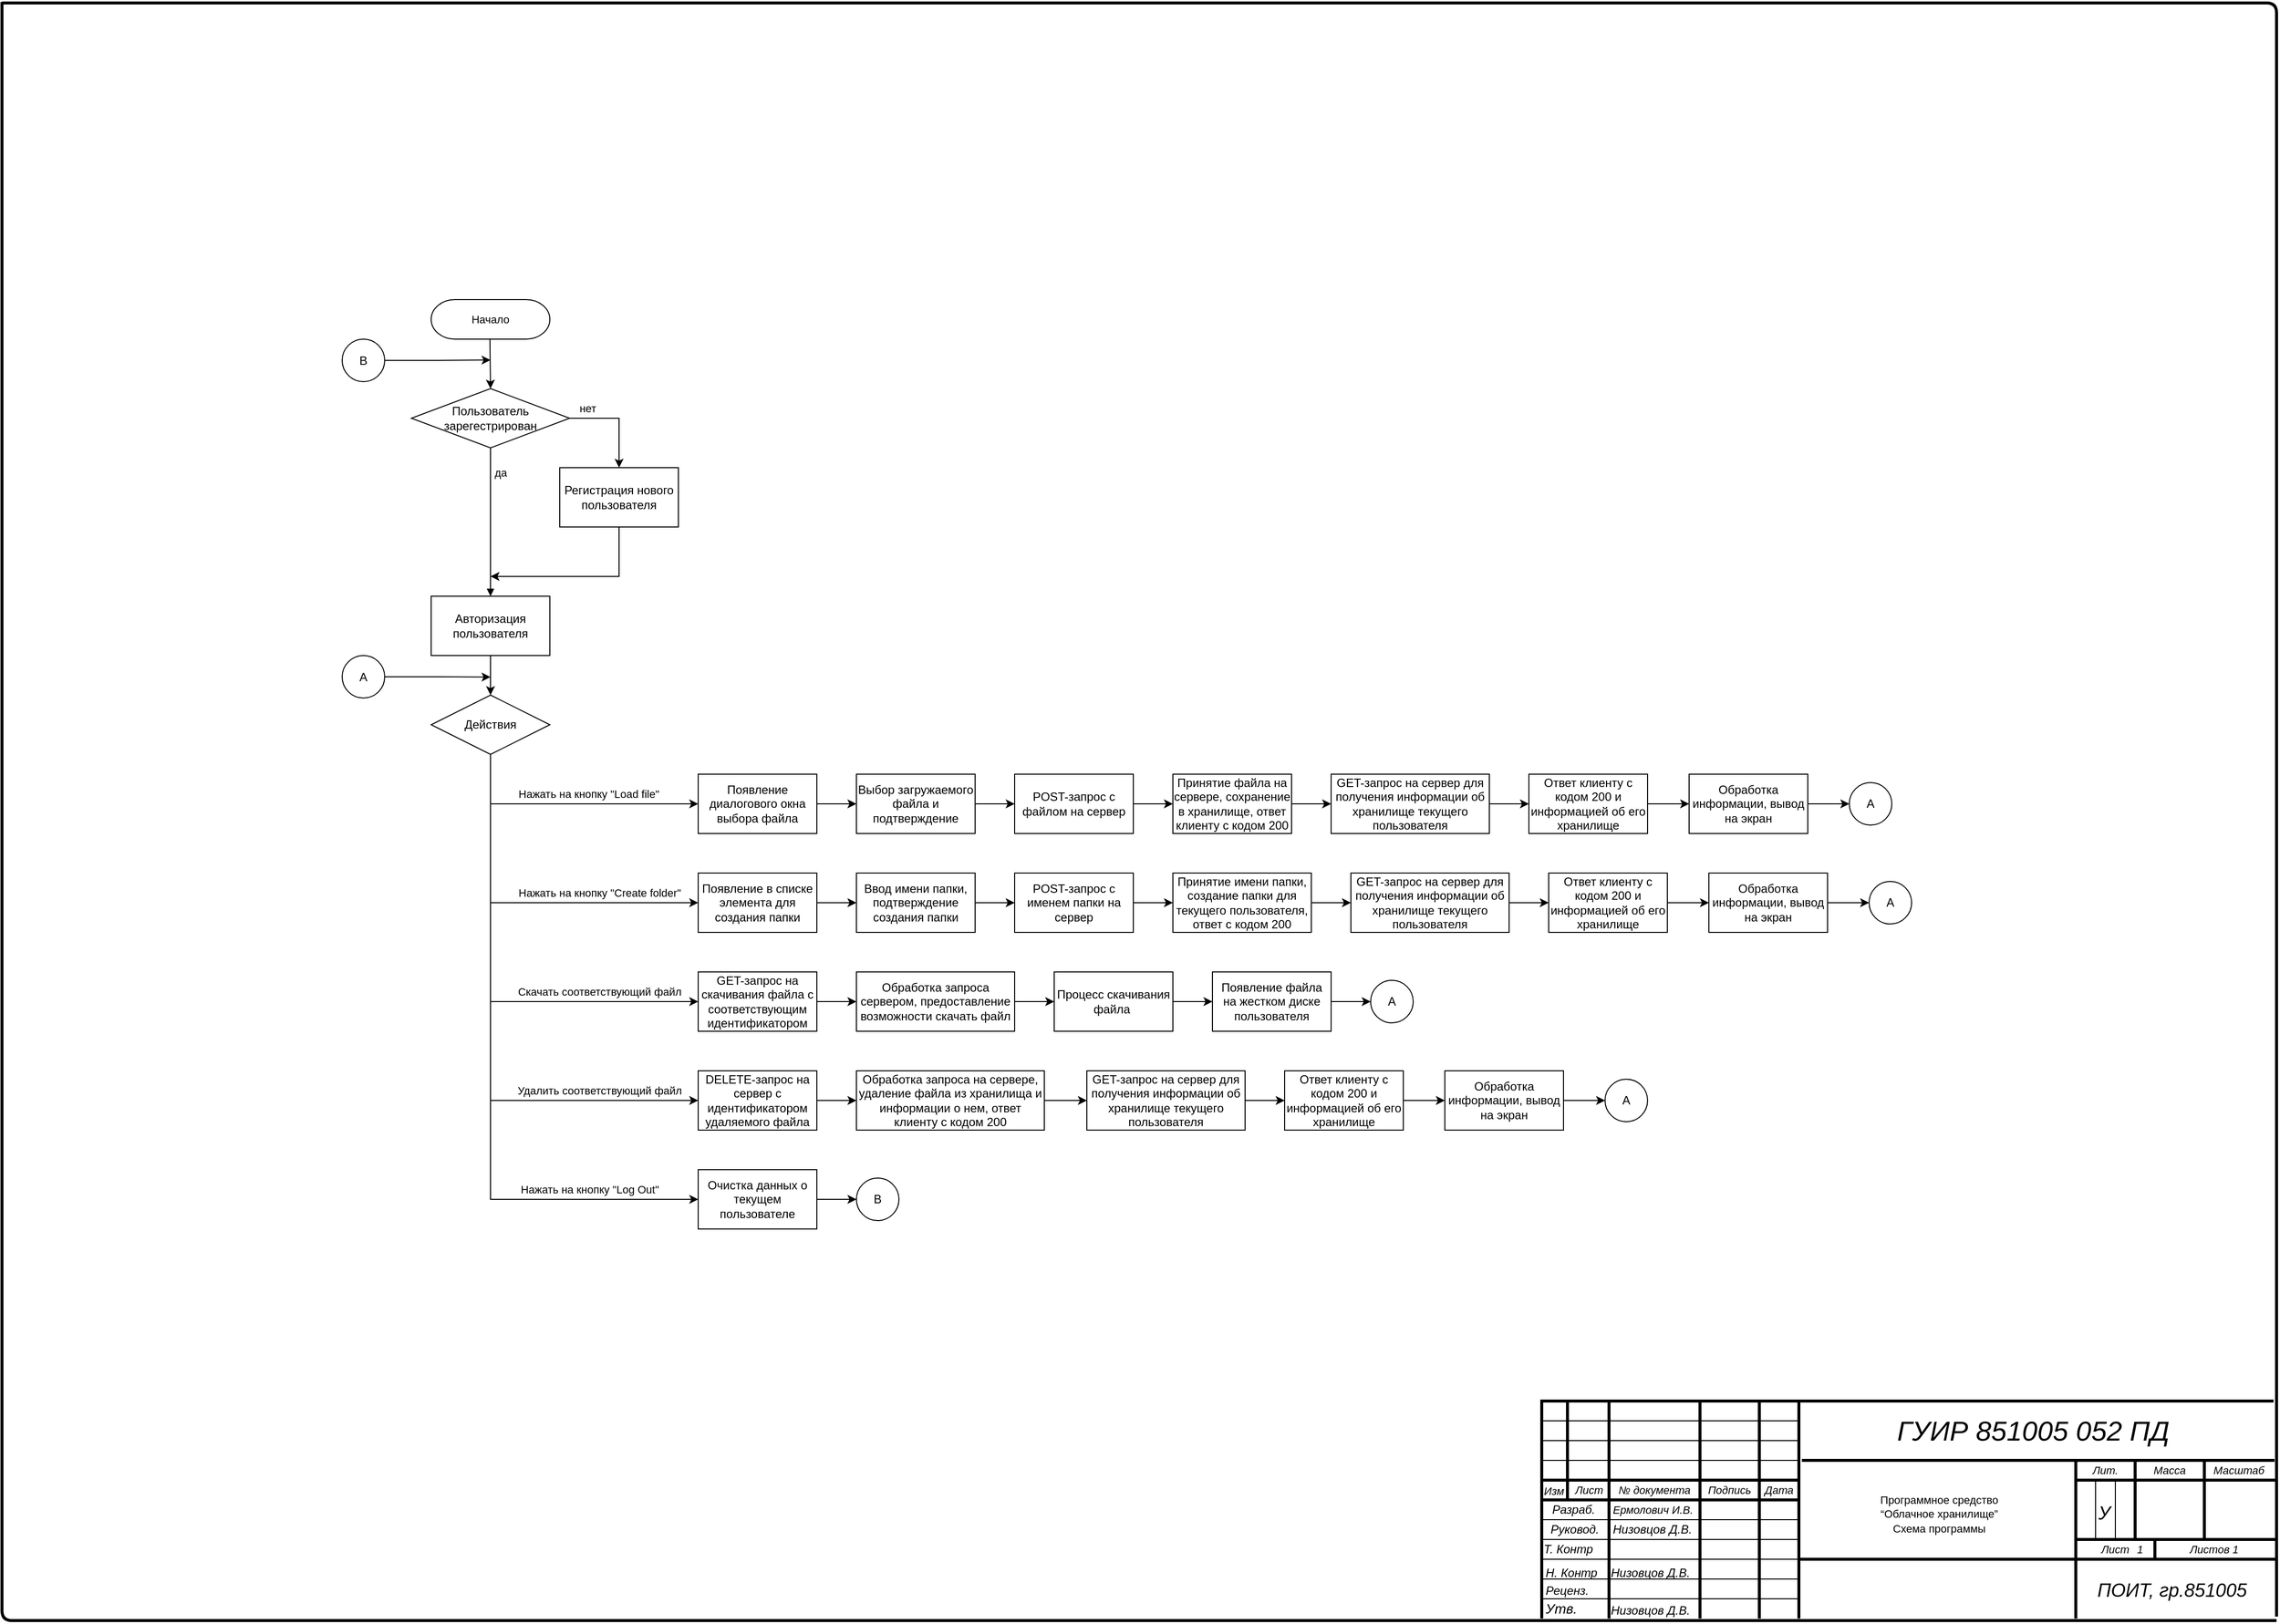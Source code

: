 <mxfile version="14.6.11" type="device"><diagram name="Page-1" id="Page-1"><mxGraphModel dx="3472" dy="1812" grid="1" gridSize="10" guides="1" tooltips="1" connect="1" arrows="1" fold="1" page="1" pageScale="1" pageWidth="2336" pageHeight="1654" math="0" shadow="0"><root><mxCell id="0"/><mxCell id="1" value="Соединительная линия" parent="0"/><mxCell id="5" style="vsdxID=255;shape=stencil(nY9LDoAgDERP0z3SI/i5BwkoRAUC+Lu9kGo0Lt3NtK/tFLCOWngFnMUU3Kg2I5MGbIBzY7UKJmUF2ALWvQtqCG6xkrwXhSxqdmvZsNNcxViZ4ewgT64jdDL2hf4E7wsXmsWThd549765c4l+xvYE);strokeWidth=3;spacingTop=-1;spacingBottom=-1;spacingLeft=-1;spacingRight=-1;html=1;whiteSpace=wrap;" parent="1" vertex="1"><mxGeometry x="1576" y="1425" width="740" height="220" as="geometry"/></mxCell><mxCell id="187" style="vsdxID=280;edgeStyle=none;startArrow=none;endArrow=none;startSize=5;endSize=5;strokeWidth=3;spacingTop=-1;spacingBottom=-1;spacingLeft=-1;spacingRight=-1;verticalAlign=middle;html=1;" parent="1" edge="1"><mxGeometry relative="1" as="geometry"><Array as="points"/><mxPoint x="1602" y="1425" as="sourcePoint"/><mxPoint x="1602" y="1524" as="targetPoint"/></mxGeometry></mxCell><mxCell id="186" style="vsdxID=279;edgeStyle=none;startArrow=none;endArrow=none;startSize=5;endSize=5;spacingTop=-1;spacingBottom=-1;spacingLeft=-1;spacingRight=-1;verticalAlign=middle;html=1;" parent="1" edge="1"><mxGeometry relative="1" as="geometry"><mxPoint as="offset"/><Array as="points"/><mxPoint x="1576" y="1625" as="sourcePoint"/><mxPoint x="1836" y="1625" as="targetPoint"/></mxGeometry></mxCell><mxCell id="185" style="vsdxID=278;edgeStyle=none;startArrow=none;endArrow=none;startSize=5;endSize=5;spacingTop=-1;spacingBottom=-1;spacingLeft=-1;spacingRight=-1;verticalAlign=middle;html=1;" parent="1" edge="1"><mxGeometry relative="1" as="geometry"><mxPoint as="offset"/><Array as="points"/><mxPoint x="1576" y="1605" as="sourcePoint"/><mxPoint x="1836" y="1605" as="targetPoint"/></mxGeometry></mxCell><mxCell id="184" style="vsdxID=277;edgeStyle=none;startArrow=none;endArrow=none;startSize=5;endSize=5;spacingTop=-1;spacingBottom=-1;spacingLeft=-1;spacingRight=-1;verticalAlign=middle;html=1;" parent="1" edge="1"><mxGeometry relative="1" as="geometry"><mxPoint as="offset"/><Array as="points"/><mxPoint x="1576" y="1585" as="sourcePoint"/><mxPoint x="1836" y="1585" as="targetPoint"/></mxGeometry></mxCell><mxCell id="183" style="vsdxID=276;edgeStyle=none;startArrow=none;endArrow=none;startSize=5;endSize=5;spacingTop=-1;spacingBottom=-1;spacingLeft=-1;spacingRight=-1;verticalAlign=middle;html=1;" parent="1" edge="1"><mxGeometry relative="1" as="geometry"><mxPoint as="offset"/><Array as="points"/><mxPoint x="1576" y="1565" as="sourcePoint"/><mxPoint x="1836" y="1565" as="targetPoint"/></mxGeometry></mxCell><mxCell id="182" style="vsdxID=275;edgeStyle=none;startArrow=none;endArrow=none;startSize=5;endSize=5;spacingTop=-1;spacingBottom=-1;spacingLeft=-1;spacingRight=-1;verticalAlign=middle;html=1;" parent="1" edge="1"><mxGeometry relative="1" as="geometry"><mxPoint as="offset"/><Array as="points"/><mxPoint x="1576" y="1545" as="sourcePoint"/><mxPoint x="1836" y="1545" as="targetPoint"/></mxGeometry></mxCell><mxCell id="181" style="vsdxID=274;edgeStyle=none;startArrow=none;endArrow=none;startSize=5;endSize=5;strokeWidth=3;spacingTop=-1;spacingBottom=-1;spacingLeft=-1;spacingRight=-1;verticalAlign=middle;html=1;" parent="1" edge="1"><mxGeometry relative="1" as="geometry"><mxPoint as="offset"/><Array as="points"/><mxPoint x="1576" y="1525" as="sourcePoint"/><mxPoint x="1836" y="1525" as="targetPoint"/></mxGeometry></mxCell><mxCell id="180" style="vsdxID=273;edgeStyle=none;startArrow=none;endArrow=none;startSize=5;endSize=5;strokeWidth=3;spacingTop=-1;spacingBottom=-1;spacingLeft=-1;spacingRight=-1;verticalAlign=middle;html=1;" parent="1" edge="1"><mxGeometry relative="1" as="geometry"><mxPoint as="offset"/><Array as="points"/><mxPoint x="1576" y="1505" as="sourcePoint"/><mxPoint x="1836" y="1505" as="targetPoint"/></mxGeometry></mxCell><mxCell id="179" style="vsdxID=272;edgeStyle=none;startArrow=none;endArrow=none;startSize=5;endSize=5;spacingTop=-1;spacingBottom=-1;spacingLeft=-1;spacingRight=-1;verticalAlign=middle;html=1;" parent="1" edge="1"><mxGeometry relative="1" as="geometry"><mxPoint as="offset"/><Array as="points"/><mxPoint x="1576" y="1485" as="sourcePoint"/><mxPoint x="1836" y="1485" as="targetPoint"/></mxGeometry></mxCell><mxCell id="178" style="vsdxID=271;edgeStyle=none;startArrow=none;endArrow=none;startSize=5;endSize=5;spacingTop=-1;spacingBottom=-1;spacingLeft=-1;spacingRight=-1;verticalAlign=middle;html=1;" parent="1" edge="1"><mxGeometry relative="1" as="geometry"><mxPoint as="offset"/><Array as="points"/><mxPoint x="1576" y="1465" as="sourcePoint"/><mxPoint x="1836" y="1465" as="targetPoint"/></mxGeometry></mxCell><mxCell id="177" style="vsdxID=270;edgeStyle=none;startArrow=none;endArrow=none;startSize=5;endSize=5;spacingTop=-1;spacingBottom=-1;spacingLeft=-1;spacingRight=-1;verticalAlign=middle;html=1;" parent="1" edge="1"><mxGeometry relative="1" as="geometry"><mxPoint as="offset"/><Array as="points"/><mxPoint x="1576" y="1445" as="sourcePoint"/><mxPoint x="1836" y="1445" as="targetPoint"/></mxGeometry></mxCell><mxCell id="176" style="vsdxID=269;edgeStyle=none;startArrow=none;endArrow=none;startSize=5;endSize=5;strokeWidth=3;spacingTop=-1;spacingBottom=-1;spacingLeft=-1;spacingRight=-1;verticalAlign=middle;html=1;" parent="1" edge="1"><mxGeometry relative="1" as="geometry"><Array as="points"/><mxPoint x="1644" y="1425" as="sourcePoint"/><mxPoint x="1644" y="1645" as="targetPoint"/></mxGeometry></mxCell><mxCell id="175" style="vsdxID=268;edgeStyle=none;startArrow=none;endArrow=none;startSize=5;endSize=5;strokeWidth=3;spacingTop=-1;spacingBottom=-1;spacingLeft=-1;spacingRight=-1;verticalAlign=middle;html=1;" parent="1" edge="1"><mxGeometry relative="1" as="geometry"><Array as="points"/><mxPoint x="1736" y="1425" as="sourcePoint"/><mxPoint x="1736" y="1645" as="targetPoint"/></mxGeometry></mxCell><mxCell id="174" style="vsdxID=267;edgeStyle=none;startArrow=none;endArrow=none;startSize=5;endSize=5;strokeWidth=3;spacingTop=-1;spacingBottom=-1;spacingLeft=-1;spacingRight=-1;verticalAlign=middle;html=1;" parent="1" edge="1"><mxGeometry relative="1" as="geometry"><Array as="points"/><mxPoint x="1796" y="1425" as="sourcePoint"/><mxPoint x="1796" y="1645" as="targetPoint"/></mxGeometry></mxCell><mxCell id="173" style="vsdxID=266;edgeStyle=none;startArrow=none;endArrow=none;startSize=5;endSize=5;strokeWidth=3;spacingTop=-1;spacingBottom=-1;spacingLeft=-1;spacingRight=-1;verticalAlign=middle;html=1;" parent="1" edge="1"><mxGeometry relative="1" as="geometry"><Array as="points"/><mxPoint x="2246" y="1485" as="sourcePoint"/><mxPoint x="2246" y="1565" as="targetPoint"/></mxGeometry></mxCell><mxCell id="172" style="vsdxID=265;edgeStyle=none;startArrow=none;endArrow=none;startSize=5;endSize=5;strokeWidth=3;spacingTop=-1;spacingBottom=-1;spacingLeft=-1;spacingRight=-1;verticalAlign=middle;html=1;" parent="1" edge="1"><mxGeometry relative="1" as="geometry"><Array as="points"/><mxPoint x="2196" y="1565" as="sourcePoint"/><mxPoint x="2196" y="1585" as="targetPoint"/></mxGeometry></mxCell><mxCell id="171" style="vsdxID=264;edgeStyle=none;startArrow=none;endArrow=none;startSize=5;endSize=5;spacingTop=-1;spacingBottom=-1;spacingLeft=-1;spacingRight=-1;verticalAlign=middle;html=1;" parent="1" edge="1"><mxGeometry relative="1" as="geometry"><Array as="points"/><mxPoint x="2156" y="1505" as="sourcePoint"/><mxPoint x="2156" y="1565" as="targetPoint"/></mxGeometry></mxCell><mxCell id="170" style="vsdxID=263;edgeStyle=none;startArrow=none;endArrow=none;startSize=5;endSize=5;spacingTop=-1;spacingBottom=-1;spacingLeft=-1;spacingRight=-1;verticalAlign=middle;html=1;" parent="1" edge="1"><mxGeometry relative="1" as="geometry"><Array as="points"/><mxPoint x="2136" y="1505" as="sourcePoint"/><mxPoint x="2136" y="1565" as="targetPoint"/></mxGeometry></mxCell><mxCell id="169" style="vsdxID=262;edgeStyle=none;startArrow=none;endArrow=none;startSize=5;endSize=5;strokeWidth=3;spacingTop=-1;spacingBottom=-1;spacingLeft=-1;spacingRight=-1;verticalAlign=middle;html=1;" parent="1" edge="1"><mxGeometry relative="1" as="geometry"><Array as="points"/><mxPoint x="2176" y="1485" as="sourcePoint"/><mxPoint x="2176" y="1565" as="targetPoint"/></mxGeometry></mxCell><mxCell id="168" style="vsdxID=261;edgeStyle=none;startArrow=none;endArrow=none;startSize=5;endSize=5;strokeWidth=3;spacingTop=-1;spacingBottom=-1;spacingLeft=-1;spacingRight=-1;verticalAlign=middle;html=1;" parent="1" edge="1"><mxGeometry relative="1" as="geometry"><mxPoint as="offset"/><Array as="points"/><mxPoint x="2116" y="1565" as="sourcePoint"/><mxPoint x="2319" y="1565" as="targetPoint"/></mxGeometry></mxCell><mxCell id="167" style="vsdxID=260;edgeStyle=none;startArrow=none;endArrow=none;startSize=5;endSize=5;strokeWidth=3;spacingTop=-1;spacingBottom=-1;spacingLeft=-1;spacingRight=-1;verticalAlign=middle;html=1;" parent="1" edge="1"><mxGeometry relative="1" as="geometry"><mxPoint as="offset"/><Array as="points"/><mxPoint x="2116" y="1505" as="sourcePoint"/><mxPoint x="2319" y="1505" as="targetPoint"/></mxGeometry></mxCell><mxCell id="166" style="vsdxID=259;edgeStyle=none;startArrow=none;endArrow=none;startSize=5;endSize=5;strokeWidth=3;spacingTop=-1;spacingBottom=-1;spacingLeft=-1;spacingRight=-1;verticalAlign=middle;html=1;" parent="1" edge="1"><mxGeometry relative="1" as="geometry"><Array as="points"/><mxPoint x="2116" y="1485" as="sourcePoint"/><mxPoint x="2116" y="1645" as="targetPoint"/></mxGeometry></mxCell><mxCell id="165" style="vsdxID=258;edgeStyle=none;startArrow=none;endArrow=none;startSize=5;endSize=5;strokeWidth=3;spacingTop=-1;spacingBottom=-1;spacingLeft=-1;spacingRight=-1;verticalAlign=middle;html=1;" parent="1" edge="1"><mxGeometry relative="1" as="geometry"><Array as="points"/><mxPoint x="2319" y="1585" as="sourcePoint"/><mxPoint x="1836" y="1585" as="targetPoint"/></mxGeometry></mxCell><mxCell id="164" style="vsdxID=257;edgeStyle=none;startArrow=none;endArrow=none;startSize=5;endSize=5;strokeWidth=3;spacingTop=-1;spacingBottom=-1;spacingLeft=-1;spacingRight=-1;verticalAlign=middle;html=1;" parent="1" edge="1"><mxGeometry relative="1" as="geometry"><Array as="points"/><mxPoint x="1836" y="1425" as="sourcePoint"/><mxPoint x="1836" y="1645" as="targetPoint"/></mxGeometry></mxCell><mxCell id="163" style="vsdxID=256;edgeStyle=none;startArrow=none;endArrow=none;startSize=5;endSize=5;strokeWidth=3;spacingTop=-1;spacingBottom=-1;spacingLeft=-1;spacingRight=-1;verticalAlign=middle;html=1;" parent="1" edge="1"><mxGeometry relative="1" as="geometry"><Array as="points"/><mxPoint x="2317" y="1485" as="sourcePoint"/><mxPoint x="1839" y="1485" as="targetPoint"/></mxGeometry></mxCell><mxCell id="6" value="&lt;font style=&quot;font-size:11px;font-family:Arial;color:#000000;direction:ltr;letter-spacing:0px;line-height:120%;opacity:1&quot;&gt;&lt;i&gt;Изм&lt;br/&gt;&lt;/i&gt;&lt;/font&gt;" style="verticalAlign=middle;align=center;vsdxID=281;fillColor=none;shape=stencil(nZBLDoAgDERP0z3SIyjew0SURgSD+Lu9kMZoXLhwN9O+tukAlrNpJg1SzDH4QW/URgNYgZTkjA4UkwJUgGXng+6DX1zLfmoymdXo17xh5zmRJ6Q42BWCfc2oJfdAr+Yv+AP9Cb7OJ3H/2JG1HNGz/84klThPVCc=);strokeColor=none;strokeWidth=4;spacingTop=-1;spacingBottom=-1;spacingLeft=-1;spacingRight=-1;labelBackgroundColor=none;html=1;whiteSpace=wrap;" parent="1" vertex="1"><mxGeometry x="1575" y="1507" width="27" height="17" as="geometry"/></mxCell><mxCell id="7" value="&lt;font style=&quot;font-size:11px;font-family:Arial;color:#000000;direction:ltr;letter-spacing:0px;line-height:120%;opacity:1&quot;&gt;&lt;i&gt;Лист&lt;br/&gt;&lt;/i&gt;&lt;/font&gt;" style="verticalAlign=middle;align=center;vsdxID=282;fillColor=none;shape=stencil(nZBLDoAgDERP0z3SIyjew0SURgSD+Lu9kMZoXLhwN9O+tukAlrNpJg1SzDH4QW/URgNYgZTkjA4UkwJUgGXng+6DX1zLfmoymdXo17xh5zmRJ6Q42BWCfc2oJfdAr+Yv+AP9Cb7OJ3H/2JG1HNGz/84klThPVCc=);strokeColor=none;strokeWidth=4;spacingTop=-1;spacingBottom=-1;spacingLeft=-1;spacingRight=-1;labelBackgroundColor=none;html=1;whiteSpace=wrap;" parent="1" vertex="1"><mxGeometry x="1606" y="1507" width="36" height="16" as="geometry"/></mxCell><mxCell id="8" value="&lt;font style=&quot;font-size:11px;font-family:Arial;color:#000000;direction:ltr;letter-spacing:0px;line-height:120%;opacity:1&quot;&gt;&lt;i&gt;№ документа&lt;br/&gt;&lt;/i&gt;&lt;/font&gt;" style="verticalAlign=middle;align=center;vsdxID=283;fillColor=none;shape=stencil(nZBLDoAgDERP0z3SIyjew0SURgSD+Lu9kMZoXLhwN9O+tukAlrNpJg1SzDH4QW/URgNYgZTkjA4UkwJUgGXng+6DX1zLfmoymdXo17xh5zmRJ6Q42BWCfc2oJfdAr+Yv+AP9Cb7OJ3H/2JG1HNGz/84klThPVCc=);strokeColor=none;strokeWidth=4;spacingTop=-1;spacingBottom=-1;spacingLeft=-1;spacingRight=-1;labelBackgroundColor=none;html=1;whiteSpace=wrap;" parent="1" vertex="1"><mxGeometry x="1646" y="1507" width="88" height="16" as="geometry"/></mxCell><mxCell id="9" value="&lt;font style=&quot;font-size:11px;font-family:Arial;color:#000000;direction:ltr;letter-spacing:0px;line-height:120%;opacity:1&quot;&gt;&lt;i&gt;Подпись&lt;br/&gt;&lt;/i&gt;&lt;/font&gt;" style="verticalAlign=middle;align=center;vsdxID=284;fillColor=none;shape=stencil(nZBLDoAgDERP0z3SIyjew0SURgSD+Lu9kMZoXLhwN9O+tukAlrNpJg1SzDH4QW/URgNYgZTkjA4UkwJUgGXng+6DX1zLfmoymdXo17xh5zmRJ6Q42BWCfc2oJfdAr+Yv+AP9Cb7OJ3H/2JG1HNGz/84klThPVCc=);strokeColor=none;strokeWidth=3;spacingTop=-1;spacingBottom=-1;spacingLeft=-1;spacingRight=-1;labelBackgroundColor=none;html=1;whiteSpace=wrap;" parent="1" vertex="1"><mxGeometry x="1738" y="1507" width="56" height="16" as="geometry"/></mxCell><mxCell id="10" value="&lt;font style=&quot;font-size:11px;font-family:Arial;color:#000000;direction:ltr;letter-spacing:0px;line-height:120%;opacity:1&quot;&gt;&lt;i&gt;Дата&lt;br/&gt;&lt;/i&gt;&lt;/font&gt;" style="verticalAlign=middle;align=center;vsdxID=285;fillColor=none;shape=stencil(nZBLDoAgDERP0z3SIyjew0SURgSD+Lu9kMZoXLhwN9O+tukAlrNpJg1SzDH4QW/URgNYgZTkjA4UkwJUgGXng+6DX1zLfmoymdXo17xh5zmRJ6Q42BWCfc2oJfdAr+Yv+AP9Cb7OJ3H/2JG1HNGz/84klThPVCc=);strokeColor=none;strokeWidth=4;spacingTop=-1;spacingBottom=-1;spacingLeft=-1;spacingRight=-1;labelBackgroundColor=none;html=1;whiteSpace=wrap;" parent="1" vertex="1"><mxGeometry x="1798" y="1507" width="36" height="16" as="geometry"/></mxCell><mxCell id="11" value="&lt;font style=&quot;font-size:11px;font-family:Arial;color:#000000;direction:ltr;letter-spacing:0px;line-height:120%;opacity:1&quot;&gt;&lt;i&gt;Лит.&lt;br/&gt;&lt;/i&gt;&lt;/font&gt;" style="verticalAlign=middle;align=center;vsdxID=286;fillColor=none;shape=stencil(nZBLDoAgDERP0z3SIyjew0SURgSD+Lu9kMZoXLhwN9O+tukAlrNpJg1SzDH4QW/URgNYgZTkjA4UkwJUgGXng+6DX1zLfmoymdXo17xh5zmRJ6Q42BWCfc2oJfdAr+Yv+AP9Cb7OJ3H/2JG1HNGz/84klThPVCc=);strokeColor=none;strokeWidth=4;spacingTop=-1;spacingBottom=-1;spacingLeft=-1;spacingRight=-1;labelBackgroundColor=none;html=1;whiteSpace=wrap;" parent="1" vertex="1"><mxGeometry x="2118" y="1487" width="56" height="16" as="geometry"/></mxCell><mxCell id="12" value="&lt;font style=&quot;font-size:11px;font-family:Arial;color:#000000;direction:ltr;letter-spacing:0px;line-height:120%;opacity:1&quot;&gt;&lt;i&gt;Масса&lt;br/&gt;&lt;/i&gt;&lt;/font&gt;" style="verticalAlign=middle;align=center;vsdxID=287;fillColor=none;shape=stencil(nZBLDoAgDERP0z3SIyjew0SURgSD+Lu9kMZoXLhwN9O+tukAlrNpJg1SzDH4QW/URgNYgZTkjA4UkwJUgGXng+6DX1zLfmoymdXo17xh5zmRJ6Q42BWCfc2oJfdAr+Yv+AP9Cb7OJ3H/2JG1HNGz/84klThPVCc=);strokeColor=none;strokeWidth=4;spacingTop=-1;spacingBottom=-1;spacingLeft=-1;spacingRight=-1;labelBackgroundColor=none;html=1;whiteSpace=wrap;" parent="1" vertex="1"><mxGeometry x="2178" y="1487" width="66" height="16" as="geometry"/></mxCell><mxCell id="13" value="&lt;font style=&quot;font-size:11px;font-family:Arial;color:#000000;direction:ltr;letter-spacing:0px;line-height:120%;opacity:1&quot;&gt;&lt;i&gt;Масштаб&lt;br/&gt;&lt;/i&gt;&lt;/font&gt;" style="verticalAlign=middle;align=center;vsdxID=288;fillColor=none;shape=stencil(nZBLDoAgDERP0z3SIyjew0SURgSD+Lu9kMZoXLhwN9O+tukAlrNpJg1SzDH4QW/URgNYgZTkjA4UkwJUgGXng+6DX1zLfmoymdXo17xh5zmRJ6Q42BWCfc2oJfdAr+Yv+AP9Cb7OJ3H/2JG1HNGz/84klThPVCc=);strokeColor=none;strokeWidth=4;spacingTop=-1;spacingBottom=-1;spacingLeft=-1;spacingRight=-1;labelBackgroundColor=none;html=1;whiteSpace=wrap;" parent="1" vertex="1"><mxGeometry x="2248" y="1487" width="66" height="16" as="geometry"/></mxCell><mxCell id="14" value="&lt;font style=&quot;font-size:11px;font-family:Arial;color:#000000;direction:ltr;letter-spacing:0px;line-height:120%;opacity:1&quot;&gt;&lt;i&gt;Лист&lt;br/&gt;&lt;/i&gt;&lt;/font&gt;" style="verticalAlign=middle;align=center;vsdxID=289;fillColor=none;shape=stencil(nZBLDoAgDERP0z3SIyjew0SURgSD+Lu9kMZoXLhwN9O+tukAlrNpJg1SzDH4QW/URgNYgZTkjA4UkwJUgGXng+6DX1zLfmoymdXo17xh5zmRJ6Q42BWCfc2oJfdAr+Yv+AP9Cb7OJ3H/2JG1HNGz/84klThPVCc=);strokeColor=none;strokeWidth=4;spacingTop=-1;spacingBottom=-1;spacingLeft=-1;spacingRight=-1;labelBackgroundColor=none;html=1;whiteSpace=wrap;" parent="1" vertex="1"><mxGeometry x="2118" y="1567" width="76" height="16" as="geometry"/></mxCell><mxCell id="15" value="&lt;font style=&quot;font-size:11px;font-family:Arial;color:#000000;direction:ltr;letter-spacing:0px;line-height:120%;opacity:1&quot;&gt;&lt;i&gt;Листов  1&lt;br/&gt;&lt;/i&gt;&lt;/font&gt;" style="verticalAlign=middle;align=center;vsdxID=290;fillColor=none;shape=stencil(nZBLDoAgDERP0z3SIyjew0SURgSD+Lu9kMZoXLhwN9O+tukAlrNpJg1SzDH4QW/URgNYgZTkjA4UkwJUgGXng+6DX1zLfmoymdXo17xh5zmRJ6Q42BWCfc2oJfdAr+Yv+AP9Cb7OJ3H/2JG1HNGz/84klThPVCc=);strokeColor=none;strokeWidth=4;spacingTop=-1;spacingBottom=-1;spacingLeft=-1;spacingRight=-1;labelBackgroundColor=none;html=1;whiteSpace=wrap;" parent="1" vertex="1"><mxGeometry x="2198" y="1567" width="116" height="16" as="geometry"/></mxCell><mxCell id="16" value="&lt;p style=&quot;margin-left: 0 ; margin-right: 0 ; margin-top: 0px ; margin-bottom: 0px ; text-indent: 0 ; direction: ltr&quot;&gt;&lt;font style=&quot;font-size: 11px ; font-family: &amp;#34;arial&amp;#34; ; color: #000000 ; direction: ltr ; letter-spacing: 0px ; line-height: 120% ; opacity: 1&quot;&gt;&lt;i&gt;Ермолович И.В.&lt;br&gt;&lt;/i&gt;&lt;/font&gt;&lt;/p&gt;" style="verticalAlign=middle;align=left;vsdxID=291;fillColor=none;shape=stencil(nZBLDoAgDERP0z3SIyjew0SURgSD+Lu9kMZoXLhwN9O+tukAlrNpJg1SzDH4QW/URgNYgZTkjA4UkwJUgGXng+6DX1zLfmoymdXo17xh5zmRJ6Q42BWCfc2oJfdAr+Yv+AP9Cb7OJ3H/2JG1HNGz/84klThPVCc=);strokeColor=none;strokeWidth=4;spacingTop=-1;spacingBottom=-1;spacingLeft=-1;spacingRight=-1;labelBackgroundColor=none;html=1;whiteSpace=wrap;" parent="1" vertex="1"><mxGeometry x="1647" y="1525" width="84" height="20" as="geometry"/></mxCell><mxCell id="17" value="&lt;p style=&quot;align:right;margin-left:0;margin-right:0;margin-top:0px;margin-bottom:0px;text-indent:0;valign:middle;direction:ltr;&quot;&gt;&lt;font style=&quot;font-size:12px;font-family:Arial;color:#000000;direction:ltr;letter-spacing:0px;line-height:120%;opacity:1&quot;&gt;&lt;i&gt;Руковод.&lt;br/&gt;&lt;/i&gt;&lt;/font&gt;&lt;/p&gt;" style="verticalAlign=middle;align=right;vsdxID=292;fillColor=none;shape=stencil(nZBLDoAgDERP0z3SIyjew0SURgSD+Lu9kMZoXLhwN9O+tukAlrNpJg1SzDH4QW/URgNYgZTkjA4UkwJUgGXng+6DX1zLfmoymdXo17xh5zmRJ6Q42BWCfc2oJfdAr+Yv+AP9Cb7OJ3H/2JG1HNGz/84klThPVCc=);strokeColor=none;strokeWidth=4;spacingTop=-1;spacingBottom=-1;spacingLeft=-1;spacingRight=-1;labelBackgroundColor=none;html=1;whiteSpace=wrap;" parent="1" vertex="1"><mxGeometry x="1571" y="1545" width="64" height="20" as="geometry"/></mxCell><mxCell id="18" value="&lt;p style=&quot;align:right;margin-left:0;margin-right:0;margin-top:0px;margin-bottom:0px;text-indent:0;valign:middle;direction:ltr;&quot;&gt;&lt;font style=&quot;font-size:12px;font-family:Arial;color:#000000;direction:ltr;letter-spacing:0px;line-height:120%;opacity:1&quot;&gt;&lt;i&gt;Разраб.&lt;br/&gt;&lt;/i&gt;&lt;/font&gt;&lt;/p&gt;" style="verticalAlign=middle;align=right;vsdxID=293;fillColor=none;shape=stencil(nZBLDoAgDERP0z3SIyjew0SURgSD+Lu9kMZoXLhwN9O+tukAlrNpJg1SzDH4QW/URgNYgZTkjA4UkwJUgGXng+6DX1zLfmoymdXo17xh5zmRJ6Q42BWCfc2oJfdAr+Yv+AP9Cb7OJ3H/2JG1HNGz/84klThPVCc=);strokeColor=none;strokeWidth=4;spacingTop=-1;spacingBottom=-1;spacingLeft=-1;spacingRight=-1;labelBackgroundColor=none;html=1;whiteSpace=wrap;" parent="1" vertex="1"><mxGeometry x="1567" y="1527" width="64" height="16" as="geometry"/></mxCell><mxCell id="19" value="&lt;p style=&quot;margin-left: 0 ; margin-right: 0 ; margin-top: 0px ; margin-bottom: 0px ; text-indent: 0 ; direction: ltr&quot;&gt;&lt;font style=&quot;font-family: &amp;#34;arial&amp;#34; ; color: rgb(0 , 0 , 0) ; direction: ltr ; letter-spacing: 0px ; line-height: 120% ; opacity: 1&quot;&gt;&lt;i&gt;&lt;font style=&quot;font-size: 12px&quot;&gt;Низовцов Д.В.&lt;/font&gt;&lt;/i&gt;&lt;i style=&quot;font-size: 9px&quot;&gt;&lt;br&gt;&lt;/i&gt;&lt;/font&gt;&lt;/p&gt;" style="verticalAlign=middle;align=left;vsdxID=294;fillColor=none;shape=stencil(nZBLDoAgDERP0z3SIyjew0SURgSD+Lu9kMZoXLhwN9O+tukAlrNpJg1SzDH4QW/URgNYgZTkjA4UkwJUgGXng+6DX1zLfmoymdXo17xh5zmRJ6Q42BWCfc2oJfdAr+Yv+AP9Cb7OJ3H/2JG1HNGz/84klThPVCc=);strokeColor=none;strokeWidth=4;spacingTop=-1;spacingBottom=-1;spacingLeft=-1;spacingRight=-1;labelBackgroundColor=none;html=1;whiteSpace=wrap;" parent="1" vertex="1"><mxGeometry x="1647" y="1545" width="123" height="20" as="geometry"/></mxCell><mxCell id="20" value="&lt;p style=&quot;align:center;margin-left:0;margin-right:0;margin-top:0px;margin-bottom:0px;text-indent:0;valign:middle;direction:ltr;&quot;&gt;&lt;font style=&quot;font-size:19px;font-family:Arial;color:#000000;direction:ltr;letter-spacing:0px;line-height:120%;opacity:1&quot;&gt;&lt;i&gt;ПОИТ, гр.851005&lt;br/&gt;&lt;/i&gt;&lt;/font&gt;&lt;/p&gt;" style="verticalAlign=middle;align=center;vsdxID=295;fillColor=none;shape=stencil(nZBLDoAgDERP0z3SIyjew0SURgSD+Lu9kMZoXLhwN9O+tukAlrNpJg1SzDH4QW/URgNYgZTkjA4UkwJUgGXng+6DX1zLfmoymdXo17xh5zmRJ6Q42BWCfc2oJfdAr+Yv+AP9Cb7OJ3H/2JG1HNGz/84klThPVCc=);strokeColor=none;strokeWidth=4;spacingTop=-1;spacingBottom=-1;spacingLeft=-1;spacingRight=-1;labelBackgroundColor=none;html=1;whiteSpace=wrap;" parent="1" vertex="1"><mxGeometry x="2117" y="1609" width="193" height="16" as="geometry"/></mxCell><mxCell id="21" value="&lt;p style=&quot;margin-left: 0 ; margin-right: 0 ; margin-top: 0px ; margin-bottom: 0px ; text-indent: 0 ; direction: ltr&quot;&gt;&lt;font style=&quot;font-size: 11px ; font-family: &amp;#34;arial&amp;#34; ; color: #000000 ; direction: ltr ; letter-spacing: 0px ; line-height: 120% ; opacity: 1&quot;&gt;Программное средство &lt;br&gt;&lt;/font&gt;&lt;font style=&quot;font-size: 11px ; font-family: &amp;#34;arial&amp;#34; ; color: #000000 ; direction: ltr ; letter-spacing: 0px ; line-height: 120% ; opacity: 1&quot;&gt;“Облачное хранилище&lt;/font&gt;&lt;font style=&quot;font-size: 11px ; font-family: &amp;#34;arial&amp;#34; ; color: #000000 ; direction: ltr ; letter-spacing: 0px ; line-height: 120% ; opacity: 1&quot;&gt;”&lt;br&gt;&lt;/font&gt;&lt;font style=&quot;font-size: 11px ; font-family: &amp;#34;arial&amp;#34; ; color: #000000 ; direction: ltr ; letter-spacing: 0px ; line-height: 120% ; opacity: 1&quot;&gt;Схема программы&lt;br&gt;&lt;/font&gt;&lt;/p&gt;" style="verticalAlign=middle;align=center;vsdxID=296;fillColor=none;shape=stencil(nZBLDoAgDERP0z3SIyjew0SURgSD+Lu9kMZoXLhwN9O+tukAlrNpJg1SzDH4QW/URgNYgZTkjA4UkwJUgGXng+6DX1zLfmoymdXo17xh5zmRJ6Q42BWCfc2oJfdAr+Yv+AP9Cb7OJ3H/2JG1HNGz/84klThPVCc=);strokeColor=none;spacingTop=-1;spacingBottom=-1;spacingLeft=-1;spacingRight=-1;labelBackgroundColor=none;html=1;whiteSpace=wrap;" parent="1" vertex="1"><mxGeometry x="1858" y="1499" width="240" height="80" as="geometry"/></mxCell><mxCell id="22" value="&lt;p style=&quot;margin-left: 0 ; margin-right: 0 ; margin-top: 0px ; margin-bottom: 0px ; text-indent: 0 ; direction: ltr&quot;&gt;&lt;font style=&quot;font-size: 28px ; font-family: &amp;#34;arial&amp;#34; ; color: #000000 ; direction: ltr ; letter-spacing: 0px ; line-height: 120% ; opacity: 1&quot;&gt;&lt;i&gt;ГУИР 851005 052 ПД&lt;/i&gt;&lt;/font&gt;&lt;font style=&quot;font-size: 28px ; font-family: &amp;#34;arial&amp;#34; ; color: #000000 ; direction: ltr ; letter-spacing: 0px ; line-height: 120% ; opacity: 1&quot;&gt;&lt;i&gt;&lt;br&gt;&lt;/i&gt;&lt;/font&gt;&lt;/p&gt;" style="verticalAlign=middle;align=center;vsdxID=297;fillColor=none;shape=stencil(nZBLDoAgDERP0z3SIyjew0SURgSD+Lu9kMZoXLhwN9O+tukAlrNpJg1SzDH4QW/URgNYgZTkjA4UkwJUgGXng+6DX1zLfmoymdXo17xh5zmRJ6Q42BWCfc2oJfdAr+Yv+AP9Cb7OJ3H/2JG1HNGz/84klThPVCc=);strokeColor=none;labelBackgroundColor=none;html=1;whiteSpace=wrap;" parent="1" vertex="1"><mxGeometry x="1836" y="1425" width="474" height="60" as="geometry"/></mxCell><mxCell id="23" value="&lt;font style=&quot;font-size:19px;font-family:Arial;color:#000000;direction:ltr;letter-spacing:0px;line-height:120%;opacity:1&quot;&gt;&lt;i&gt;У&lt;br/&gt;&lt;/i&gt;&lt;/font&gt;" style="verticalAlign=middle;align=center;vsdxID=299;fillColor=none;shape=stencil(nZBLDoAgDERP0z3SIyjew0SURgSD+Lu9kMZoXLhwN9O+tukAlrNpJg1SzDH4QW/URgNYgZTkjA4UkwJUgGXng+6DX1zLfmoymdXo17xh5zmRJ6Q42BWCfc2oJfdAr+Yv+AP9Cb7OJ3H/2JG1HNGz/84klThPVCc=);strokeColor=none;strokeWidth=4;spacingTop=-1;spacingBottom=-1;spacingLeft=-1;spacingRight=-1;labelBackgroundColor=none;html=1;whiteSpace=wrap;" parent="1" vertex="1"><mxGeometry x="2135" y="1531" width="20" height="16" as="geometry"/></mxCell><mxCell id="24" value="&lt;p style=&quot;align:left;margin-left:0;margin-right:0;margin-top:0px;margin-bottom:0px;text-indent:0;valign:middle;direction:ltr;&quot;&gt;&lt;font style=&quot;font-size:12px;font-family:Arial;color:#000000;direction:ltr;letter-spacing:0px;line-height:120%;opacity:1&quot;&gt;&lt;i&gt;Т. Контр&lt;br/&gt;&lt;/i&gt;&lt;/font&gt;&lt;/p&gt;" style="verticalAlign=middle;align=left;vsdxID=300;fillColor=none;shape=stencil(nZBLDoAgDERP0z3SIyjew0SURgSD+Lu9kMZoXLhwN9O+tukAlrNpJg1SzDH4QW/URgNYgZTkjA4UkwJUgGXng+6DX1zLfmoymdXo17xh5zmRJ6Q42BWCfc2oJfdAr+Yv+AP9Cb7OJ3H/2JG1HNGz/84klThPVCc=);strokeColor=none;spacingTop=-1;spacingBottom=-1;spacingLeft=-1;spacingRight=-1;labelBackgroundColor=none;html=1;whiteSpace=wrap;" parent="1" vertex="1"><mxGeometry x="1577" y="1567" width="68" height="16" as="geometry"/></mxCell><mxCell id="25" value="&lt;p style=&quot;align:left;margin-left:0;margin-right:0;margin-top:0px;margin-bottom:0px;text-indent:0;valign:middle;direction:ltr;&quot;&gt;&lt;font style=&quot;font-size:12px;font-family:Arial;color:#000000;direction:ltr;letter-spacing:0px;line-height:120%;opacity:1&quot;&gt;&lt;i&gt;Н. Контр&lt;br/&gt;&lt;/i&gt;&lt;/font&gt;&lt;/p&gt;" style="verticalAlign=middle;align=left;vsdxID=301;fillColor=none;shape=stencil(nZBLDoAgDERP0z3SIyjew0SURgSD+Lu9kMZoXLhwN9O+tukAlrNpJg1SzDH4QW/URgNYgZTkjA4UkwJUgGXng+6DX1zLfmoymdXo17xh5zmRJ6Q42BWCfc2oJfdAr+Yv+AP9Cb7OJ3H/2JG1HNGz/84klThPVCc=);strokeColor=none;spacingTop=-1;spacingBottom=-1;spacingLeft=-1;spacingRight=-1;labelBackgroundColor=none;html=1;whiteSpace=wrap;" parent="1" vertex="1"><mxGeometry x="1579" y="1591" width="68" height="16" as="geometry"/></mxCell><mxCell id="26" value="&lt;p style=&quot;align:left;margin-left:0;margin-right:0;margin-top:0px;margin-bottom:0px;text-indent:0;valign:middle;direction:ltr;&quot;&gt;&lt;font style=&quot;font-size:12px;font-family:Arial;color:#000000;direction:ltr;letter-spacing:0px;line-height:120%;opacity:1&quot;&gt;&lt;i&gt;Реценз.&lt;br/&gt;&lt;/i&gt;&lt;/font&gt;&lt;/p&gt;" style="verticalAlign=middle;align=left;vsdxID=304;fillColor=none;shape=stencil(nZBLDoAgDERP0z3SIyjew0SURgSD+Lu9kMZoXLhwN9O+tukAlrNpJg1SzDH4QW/URgNYgZTkjA4UkwJUgGXng+6DX1zLfmoymdXo17xh5zmRJ6Q42BWCfc2oJfdAr+Yv+AP9Cb7OJ3H/2JG1HNGz/84klThPVCc=);strokeColor=none;spacingTop=-1;spacingBottom=-1;spacingLeft=-1;spacingRight=-1;labelBackgroundColor=none;html=1;whiteSpace=wrap;" parent="1" vertex="1"><mxGeometry x="1579" y="1609" width="60" height="16" as="geometry"/></mxCell><mxCell id="27" value="&lt;p style=&quot;align:left;margin-left:0;margin-right:0;margin-top:0px;margin-bottom:0px;text-indent:0;valign:middle;direction:ltr;&quot;&gt;&lt;font style=&quot;font-size:14px;font-family:Arial;color:#000000;direction:ltr;letter-spacing:0px;line-height:120%;opacity:1&quot;&gt;&lt;i&gt;Утв.&lt;br/&gt;&lt;/i&gt;&lt;/font&gt;&lt;/p&gt;" style="verticalAlign=middle;align=left;vsdxID=305;fillColor=none;shape=stencil(nZBLDoAgDERP0z3SIyjew0SURgSD+Lu9kMZoXLhwN9O+tukAlrNpJg1SzDH4QW/URgNYgZTkjA4UkwJUgGXng+6DX1zLfmoymdXo17xh5zmRJ6Q42BWCfc2oJfdAr+Yv+AP9Cb7OJ3H/2JG1HNGz/84klThPVCc=);strokeColor=none;spacingTop=-1;spacingBottom=-1;spacingLeft=-1;spacingRight=-1;labelBackgroundColor=none;html=1;whiteSpace=wrap;" parent="1" vertex="1"><mxGeometry x="1579" y="1627" width="38" height="16" as="geometry"/></mxCell><mxCell id="28" value="&lt;font style=&quot;font-size:11px;font-family:Arial;color:#000000;direction:ltr;letter-spacing:0px;line-height:120%;opacity:1&quot;&gt;&lt;i&gt;1&lt;br/&gt;&lt;/i&gt;&lt;/font&gt;" style="verticalAlign=middle;align=center;vsdxID=298;fillColor=none;shape=stencil(nZBLDoAgDERP0z3SIyjew0SURgSD+Lu9kMZoXLhwN9O+tukAlrNpJg1SzDH4QW/URgNYgZTkjA4UkwJUgGXng+6DX1zLfmoymdXo17xh5zmRJ6Q42BWCfc2oJfdAr+Yv+AP9Cb7OJ3H/2JG1HNGz/84klThPVCc=);strokeColor=none;strokeWidth=4;spacingTop=-1;spacingBottom=-1;spacingLeft=-1;spacingRight=-1;labelBackgroundColor=none;html=1;whiteSpace=wrap;" parent="1" vertex="1"><mxGeometry x="2123" y="1567" width="116" height="16" as="geometry"/></mxCell><mxCell id="29" value="&lt;p style=&quot;margin-left: 0 ; margin-right: 0 ; margin-top: 0px ; margin-bottom: 0px ; text-indent: 0 ; direction: ltr&quot;&gt;&lt;font style=&quot;font-family: &amp;#34;arial&amp;#34; ; color: rgb(0 , 0 , 0) ; direction: ltr ; letter-spacing: 0px ; line-height: 120% ; opacity: 1&quot;&gt;&lt;i&gt;&lt;font style=&quot;font-size: 12px&quot;&gt;Низовцов Д.В.&lt;/font&gt;&lt;/i&gt;&lt;i style=&quot;font-size: 9px&quot;&gt;&lt;br&gt;&lt;/i&gt;&lt;/font&gt;&lt;/p&gt;" style="verticalAlign=middle;align=left;vsdxID=1;fillColor=none;shape=stencil(nZBLDoAgDERP0z3SIyjew0SURgSD+Lu9kMZoXLhwN9O+tukAlrNpJg1SzDH4QW/URgNYgZTkjA4UkwJUgGXng+6DX1zLfmoymdXo17xh5zmRJ6Q42BWCfc2oJfdAr+Yv+AP9Cb7OJ3H/2JG1HNGz/84klThPVCc=);strokeColor=none;strokeWidth=4;spacingTop=-1;spacingBottom=-1;spacingLeft=-1;spacingRight=-1;labelBackgroundColor=none;html=1;whiteSpace=wrap;" parent="1" vertex="1"><mxGeometry x="1645" y="1589" width="123" height="20" as="geometry"/></mxCell><mxCell id="30" value="&lt;p style=&quot;margin-left: 0 ; margin-right: 0 ; margin-top: 0px ; margin-bottom: 0px ; text-indent: 0 ; direction: ltr&quot;&gt;&lt;font style=&quot;font-family: &amp;#34;arial&amp;#34; ; color: rgb(0 , 0 , 0) ; direction: ltr ; letter-spacing: 0px ; line-height: 120% ; opacity: 1&quot;&gt;&lt;i&gt;&lt;font style=&quot;font-size: 12px&quot;&gt;Низовцов Д.В.&lt;/font&gt;&lt;br&gt;&lt;/i&gt;&lt;/font&gt;&lt;/p&gt;" style="verticalAlign=middle;align=left;vsdxID=2;fillColor=none;shape=stencil(nZBLDoAgDERP0z3SIyjew0SURgSD+Lu9kMZoXLhwN9O+tukAlrNpJg1SzDH4QW/URgNYgZTkjA4UkwJUgGXng+6DX1zLfmoymdXo17xh5zmRJ6Q42BWCfc2oJfdAr+Yv+AP9Cb7OJ3H/2JG1HNGz/84klThPVCc=);strokeColor=none;strokeWidth=4;spacingTop=-1;spacingBottom=-1;spacingLeft=-1;spacingRight=-1;labelBackgroundColor=none;html=1;whiteSpace=wrap;" parent="1" vertex="1"><mxGeometry x="1645" y="1627" width="123" height="20" as="geometry"/></mxCell><mxCell id="138" value="да" style="vsdxID=36;edgeStyle=none;startArrow=none;endArrow=block;startSize=5;endSize=5;spacingTop=0;spacingBottom=0;spacingLeft=0;spacingRight=0;verticalAlign=middle;html=1;entryX=0.5;entryY=0;entryDx=0;entryDy=0;exitX=0.5;exitY=1;exitDx=0;exitDy=0;rounded=0;" parent="1" source="w0BfG86U1uSQkENF5DkY-190" target="w0BfG86U1uSQkENF5DkY-198" edge="1"><mxGeometry x="-0.667" y="10" relative="1" as="geometry"><mxPoint as="offset"/><Array as="points"><mxPoint x="513" y="481"/><mxPoint x="513" y="501"/></Array><mxPoint x="413" y="461" as="sourcePoint"/><mxPoint x="513" y="631" as="targetPoint"/></mxGeometry></mxCell><mxCell id="161" style="vsdxID=253;edgeStyle=none;startArrow=none;endArrow=none;startSize=5;endSize=5;strokeWidth=3;spacingTop=0;spacingBottom=0;spacingLeft=0;spacingRight=0;verticalAlign=middle;html=1;" parent="1" edge="1"><mxGeometry relative="1" as="geometry"><mxPoint as="offset"/><Array as="points"><mxPoint x="19" y="1646.96"/></Array><mxPoint x="19" y="10" as="sourcePoint"/><mxPoint x="2319" y="1647" as="targetPoint"/></mxGeometry></mxCell><mxCell id="162" style="vsdxID=254;edgeStyle=none;startArrow=none;endArrow=none;startSize=5;endSize=5;strokeWidth=3;spacingTop=0;spacingBottom=0;spacingLeft=0;spacingRight=0;verticalAlign=middle;html=1;" parent="1" edge="1"><mxGeometry relative="1" as="geometry"><mxPoint as="offset"/><Array as="points"><mxPoint x="2319" y="11"/></Array><mxPoint x="2319" y="1643" as="sourcePoint"/><mxPoint x="19" y="11" as="targetPoint"/></mxGeometry></mxCell><mxCell id="w0BfG86U1uSQkENF5DkY-190" value="Пользователь зарегестрирован" style="rhombus;whiteSpace=wrap;html=1;" vertex="1" parent="1"><mxGeometry x="433" y="401" width="160" height="60" as="geometry"/></mxCell><mxCell id="w0BfG86U1uSQkENF5DkY-191" value="" style="endArrow=classic;html=1;exitX=0.495;exitY=1.008;exitDx=0;exitDy=0;exitPerimeter=0;entryX=0.5;entryY=0;entryDx=0;entryDy=0;" edge="1" parent="1" source="31" target="w0BfG86U1uSQkENF5DkY-190"><mxGeometry width="50" height="50" relative="1" as="geometry"><mxPoint x="493" y="471" as="sourcePoint"/><mxPoint x="543" y="421" as="targetPoint"/></mxGeometry></mxCell><mxCell id="w0BfG86U1uSQkENF5DkY-192" value="Регистрация нового пользователя" style="whiteSpace=wrap;html=1;" vertex="1" parent="1"><mxGeometry x="583" y="481" width="120" height="60" as="geometry"/></mxCell><mxCell id="w0BfG86U1uSQkENF5DkY-193" value="" style="endArrow=classic;html=1;exitX=1;exitY=0.5;exitDx=0;exitDy=0;entryX=0.5;entryY=0;entryDx=0;entryDy=0;rounded=0;" edge="1" parent="1" source="w0BfG86U1uSQkENF5DkY-190" target="w0BfG86U1uSQkENF5DkY-192"><mxGeometry width="50" height="50" relative="1" as="geometry"><mxPoint x="493" y="561" as="sourcePoint"/><mxPoint x="543" y="511" as="targetPoint"/><Array as="points"><mxPoint x="643" y="431"/></Array></mxGeometry></mxCell><mxCell id="w0BfG86U1uSQkENF5DkY-194" value="нет" style="edgeLabel;html=1;align=center;verticalAlign=middle;resizable=0;points=[];" vertex="1" connectable="0" parent="w0BfG86U1uSQkENF5DkY-193"><mxGeometry x="-0.758" relative="1" as="geometry"><mxPoint x="6" y="-10" as="offset"/></mxGeometry></mxCell><mxCell id="w0BfG86U1uSQkENF5DkY-195" value="" style="endArrow=classic;html=1;exitX=0.5;exitY=1;exitDx=0;exitDy=0;rounded=0;" edge="1" parent="1" source="w0BfG86U1uSQkENF5DkY-192"><mxGeometry width="50" height="50" relative="1" as="geometry"><mxPoint x="483" y="561" as="sourcePoint"/><mxPoint x="513" y="591" as="targetPoint"/><Array as="points"><mxPoint x="643" y="591"/></Array></mxGeometry></mxCell><mxCell id="w0BfG86U1uSQkENF5DkY-196" value="Действия" style="rhombus;whiteSpace=wrap;html=1;" vertex="1" parent="1"><mxGeometry x="453" y="711" width="120" height="60" as="geometry"/></mxCell><mxCell id="w0BfG86U1uSQkENF5DkY-197" value="" style="endArrow=classic;html=1;exitX=0.5;exitY=1;exitDx=0;exitDy=0;entryX=0.5;entryY=0;entryDx=0;entryDy=0;" edge="1" parent="1" source="w0BfG86U1uSQkENF5DkY-198" target="w0BfG86U1uSQkENF5DkY-196"><mxGeometry width="50" height="50" relative="1" as="geometry"><mxPoint x="583" y="731" as="sourcePoint"/><mxPoint x="613" y="651" as="targetPoint"/></mxGeometry></mxCell><mxCell id="w0BfG86U1uSQkENF5DkY-198" value="Авторизация пользователя" style="whiteSpace=wrap;html=1;" vertex="1" parent="1"><mxGeometry x="453" y="611" width="120" height="60" as="geometry"/></mxCell><mxCell id="w0BfG86U1uSQkENF5DkY-200" value="" style="endArrow=classic;html=1;exitX=0.5;exitY=1;exitDx=0;exitDy=0;entryX=0;entryY=0.5;entryDx=0;entryDy=0;rounded=0;" edge="1" parent="1" source="w0BfG86U1uSQkENF5DkY-196" target="w0BfG86U1uSQkENF5DkY-202"><mxGeometry width="50" height="50" relative="1" as="geometry"><mxPoint x="613" y="851" as="sourcePoint"/><mxPoint x="683" y="821" as="targetPoint"/><Array as="points"><mxPoint x="513" y="821"/></Array></mxGeometry></mxCell><mxCell id="w0BfG86U1uSQkENF5DkY-201" value="Нажать на кнопку &quot;Load file&quot;" style="edgeLabel;html=1;align=center;verticalAlign=middle;resizable=0;points=[];" vertex="1" connectable="0" parent="w0BfG86U1uSQkENF5DkY-200"><mxGeometry x="-0.055" relative="1" as="geometry"><mxPoint x="26" y="-10" as="offset"/></mxGeometry></mxCell><mxCell id="w0BfG86U1uSQkENF5DkY-205" style="edgeStyle=orthogonalEdgeStyle;rounded=0;orthogonalLoop=1;jettySize=auto;html=1;exitX=1;exitY=0.5;exitDx=0;exitDy=0;entryX=0;entryY=0.5;entryDx=0;entryDy=0;" edge="1" parent="1" source="w0BfG86U1uSQkENF5DkY-202" target="w0BfG86U1uSQkENF5DkY-204"><mxGeometry relative="1" as="geometry"/></mxCell><mxCell id="w0BfG86U1uSQkENF5DkY-202" value="Появление диалогового окна выбора файла" style="rounded=0;whiteSpace=wrap;html=1;" vertex="1" parent="1"><mxGeometry x="723" y="791" width="120" height="60" as="geometry"/></mxCell><mxCell id="w0BfG86U1uSQkENF5DkY-207" style="edgeStyle=orthogonalEdgeStyle;rounded=0;orthogonalLoop=1;jettySize=auto;html=1;exitX=1;exitY=0.5;exitDx=0;exitDy=0;entryX=0;entryY=0.5;entryDx=0;entryDy=0;" edge="1" parent="1" source="w0BfG86U1uSQkENF5DkY-204" target="w0BfG86U1uSQkENF5DkY-206"><mxGeometry relative="1" as="geometry"/></mxCell><mxCell id="w0BfG86U1uSQkENF5DkY-204" value="Выбор загружаемого файла и подтверждение" style="rounded=0;whiteSpace=wrap;html=1;" vertex="1" parent="1"><mxGeometry x="883" y="791" width="120" height="60" as="geometry"/></mxCell><mxCell id="w0BfG86U1uSQkENF5DkY-209" style="edgeStyle=orthogonalEdgeStyle;rounded=0;orthogonalLoop=1;jettySize=auto;html=1;exitX=1;exitY=0.5;exitDx=0;exitDy=0;entryX=0;entryY=0.5;entryDx=0;entryDy=0;" edge="1" parent="1" source="w0BfG86U1uSQkENF5DkY-206" target="w0BfG86U1uSQkENF5DkY-208"><mxGeometry relative="1" as="geometry"/></mxCell><mxCell id="w0BfG86U1uSQkENF5DkY-206" value="POST-запрос с файлом на сервер" style="rounded=0;whiteSpace=wrap;html=1;" vertex="1" parent="1"><mxGeometry x="1043" y="791" width="120" height="60" as="geometry"/></mxCell><mxCell id="w0BfG86U1uSQkENF5DkY-211" style="edgeStyle=orthogonalEdgeStyle;rounded=0;orthogonalLoop=1;jettySize=auto;html=1;exitX=1;exitY=0.5;exitDx=0;exitDy=0;entryX=0;entryY=0.5;entryDx=0;entryDy=0;" edge="1" parent="1" source="w0BfG86U1uSQkENF5DkY-208" target="w0BfG86U1uSQkENF5DkY-210"><mxGeometry relative="1" as="geometry"/></mxCell><mxCell id="w0BfG86U1uSQkENF5DkY-208" value="Принятие файла на сервере, сохранение в хранилище, ответ клиенту с кодом 200" style="rounded=0;whiteSpace=wrap;html=1;" vertex="1" parent="1"><mxGeometry x="1203" y="791" width="120" height="60" as="geometry"/></mxCell><mxCell id="w0BfG86U1uSQkENF5DkY-214" style="edgeStyle=orthogonalEdgeStyle;rounded=0;orthogonalLoop=1;jettySize=auto;html=1;exitX=1;exitY=0.5;exitDx=0;exitDy=0;entryX=0;entryY=0.5;entryDx=0;entryDy=0;" edge="1" parent="1" source="w0BfG86U1uSQkENF5DkY-210" target="w0BfG86U1uSQkENF5DkY-213"><mxGeometry relative="1" as="geometry"/></mxCell><mxCell id="w0BfG86U1uSQkENF5DkY-210" value="GET-запрос на сервер для получения информации об хранилище текущего пользователя" style="rounded=0;whiteSpace=wrap;html=1;" vertex="1" parent="1"><mxGeometry x="1363" y="791" width="160" height="60" as="geometry"/></mxCell><mxCell id="w0BfG86U1uSQkENF5DkY-216" style="edgeStyle=orthogonalEdgeStyle;rounded=0;orthogonalLoop=1;jettySize=auto;html=1;exitX=1;exitY=0.5;exitDx=0;exitDy=0;entryX=0;entryY=0.5;entryDx=0;entryDy=0;" edge="1" parent="1" source="w0BfG86U1uSQkENF5DkY-213" target="w0BfG86U1uSQkENF5DkY-215"><mxGeometry relative="1" as="geometry"/></mxCell><mxCell id="w0BfG86U1uSQkENF5DkY-213" value="Ответ клиенту с кодом 200 и информацией об его хранилище" style="rounded=0;whiteSpace=wrap;html=1;" vertex="1" parent="1"><mxGeometry x="1563" y="791" width="120" height="60" as="geometry"/></mxCell><mxCell id="w0BfG86U1uSQkENF5DkY-220" style="edgeStyle=orthogonalEdgeStyle;rounded=0;orthogonalLoop=1;jettySize=auto;html=1;exitX=1;exitY=0.5;exitDx=0;exitDy=0;entryX=0;entryY=0.5;entryDx=0;entryDy=0;" edge="1" parent="1" source="w0BfG86U1uSQkENF5DkY-215" target="w0BfG86U1uSQkENF5DkY-219"><mxGeometry relative="1" as="geometry"/></mxCell><mxCell id="w0BfG86U1uSQkENF5DkY-215" value="Обработка информации, вывод на экран" style="rounded=0;whiteSpace=wrap;html=1;" vertex="1" parent="1"><mxGeometry x="1725" y="791" width="120" height="60" as="geometry"/></mxCell><mxCell id="w0BfG86U1uSQkENF5DkY-219" value="А" style="ellipse;whiteSpace=wrap;html=1;aspect=fixed;" vertex="1" parent="1"><mxGeometry x="1887" y="799.5" width="43" height="43" as="geometry"/></mxCell><mxCell id="w0BfG86U1uSQkENF5DkY-222" style="edgeStyle=orthogonalEdgeStyle;rounded=0;orthogonalLoop=1;jettySize=auto;html=1;exitX=1;exitY=0.5;exitDx=0;exitDy=0;" edge="1" parent="1" source="w0BfG86U1uSQkENF5DkY-221"><mxGeometry relative="1" as="geometry"><mxPoint x="513" y="692.793" as="targetPoint"/></mxGeometry></mxCell><mxCell id="w0BfG86U1uSQkENF5DkY-221" value="А" style="ellipse;whiteSpace=wrap;html=1;aspect=fixed;" vertex="1" parent="1"><mxGeometry x="363" y="671" width="43" height="43" as="geometry"/></mxCell><mxCell id="w0BfG86U1uSQkENF5DkY-226" style="edgeStyle=orthogonalEdgeStyle;rounded=0;orthogonalLoop=1;jettySize=auto;html=1;exitX=1;exitY=0.5;exitDx=0;exitDy=0;entryX=0;entryY=0.5;entryDx=0;entryDy=0;strokeColor=#000000;" edge="1" parent="1" source="w0BfG86U1uSQkENF5DkY-223" target="w0BfG86U1uSQkENF5DkY-225"><mxGeometry relative="1" as="geometry"/></mxCell><mxCell id="w0BfG86U1uSQkENF5DkY-223" value="Появление в списке элемента для создания папки" style="rounded=0;whiteSpace=wrap;html=1;" vertex="1" parent="1"><mxGeometry x="723" y="891" width="120" height="60" as="geometry"/></mxCell><mxCell id="w0BfG86U1uSQkENF5DkY-224" value="Нажать на кнопку &quot;Create folder&quot;" style="endArrow=classic;html=1;rounded=0;entryX=0;entryY=0.5;entryDx=0;entryDy=0;" edge="1" parent="1" target="w0BfG86U1uSQkENF5DkY-223"><mxGeometry x="0.355" y="10" width="50" height="50" relative="1" as="geometry"><mxPoint x="513" y="821" as="sourcePoint"/><mxPoint x="733" y="861" as="targetPoint"/><Array as="points"><mxPoint x="513" y="921"/></Array><mxPoint as="offset"/></mxGeometry></mxCell><mxCell id="w0BfG86U1uSQkENF5DkY-228" style="edgeStyle=orthogonalEdgeStyle;rounded=0;orthogonalLoop=1;jettySize=auto;html=1;exitX=1;exitY=0.5;exitDx=0;exitDy=0;entryX=0;entryY=0.5;entryDx=0;entryDy=0;strokeColor=#000000;" edge="1" parent="1" source="w0BfG86U1uSQkENF5DkY-225" target="w0BfG86U1uSQkENF5DkY-227"><mxGeometry relative="1" as="geometry"/></mxCell><mxCell id="w0BfG86U1uSQkENF5DkY-225" value="Ввод имени папки, подтверждение создания папки" style="rounded=0;whiteSpace=wrap;html=1;" vertex="1" parent="1"><mxGeometry x="883" y="891" width="120" height="60" as="geometry"/></mxCell><mxCell id="w0BfG86U1uSQkENF5DkY-230" style="edgeStyle=orthogonalEdgeStyle;rounded=0;orthogonalLoop=1;jettySize=auto;html=1;exitX=1;exitY=0.5;exitDx=0;exitDy=0;entryX=0;entryY=0.5;entryDx=0;entryDy=0;strokeColor=#000000;" edge="1" parent="1" source="w0BfG86U1uSQkENF5DkY-227" target="w0BfG86U1uSQkENF5DkY-229"><mxGeometry relative="1" as="geometry"/></mxCell><mxCell id="w0BfG86U1uSQkENF5DkY-227" value="POST-запрос с именем папки на сервер" style="rounded=0;whiteSpace=wrap;html=1;" vertex="1" parent="1"><mxGeometry x="1043" y="891" width="120" height="60" as="geometry"/></mxCell><mxCell id="w0BfG86U1uSQkENF5DkY-232" style="edgeStyle=orthogonalEdgeStyle;rounded=0;orthogonalLoop=1;jettySize=auto;html=1;exitX=1;exitY=0.5;exitDx=0;exitDy=0;entryX=0;entryY=0.5;entryDx=0;entryDy=0;strokeColor=#000000;" edge="1" parent="1" source="w0BfG86U1uSQkENF5DkY-229" target="w0BfG86U1uSQkENF5DkY-231"><mxGeometry relative="1" as="geometry"/></mxCell><mxCell id="w0BfG86U1uSQkENF5DkY-229" value="Принятие имени папки, создание папки для текущего пользователя, ответ с кодом 200" style="rounded=0;whiteSpace=wrap;html=1;" vertex="1" parent="1"><mxGeometry x="1203" y="891" width="140" height="60" as="geometry"/></mxCell><mxCell id="w0BfG86U1uSQkENF5DkY-238" style="edgeStyle=orthogonalEdgeStyle;rounded=0;orthogonalLoop=1;jettySize=auto;html=1;exitX=1;exitY=0.5;exitDx=0;exitDy=0;entryX=0;entryY=0.5;entryDx=0;entryDy=0;strokeColor=#000000;" edge="1" parent="1" source="w0BfG86U1uSQkENF5DkY-231" target="w0BfG86U1uSQkENF5DkY-234"><mxGeometry relative="1" as="geometry"/></mxCell><mxCell id="w0BfG86U1uSQkENF5DkY-231" value="&lt;span&gt;GET-запрос на сервер для получения информации об хранилище текущего пользователя&lt;/span&gt;" style="rounded=0;whiteSpace=wrap;html=1;" vertex="1" parent="1"><mxGeometry x="1383" y="891" width="160" height="60" as="geometry"/></mxCell><mxCell id="w0BfG86U1uSQkENF5DkY-233" style="edgeStyle=orthogonalEdgeStyle;rounded=0;orthogonalLoop=1;jettySize=auto;html=1;exitX=1;exitY=0.5;exitDx=0;exitDy=0;entryX=0;entryY=0.5;entryDx=0;entryDy=0;" edge="1" parent="1" source="w0BfG86U1uSQkENF5DkY-234" target="w0BfG86U1uSQkENF5DkY-236"><mxGeometry relative="1" as="geometry"/></mxCell><mxCell id="w0BfG86U1uSQkENF5DkY-234" value="Ответ клиенту с кодом 200 и информацией об его хранилище" style="rounded=0;whiteSpace=wrap;html=1;" vertex="1" parent="1"><mxGeometry x="1583" y="891" width="120" height="60" as="geometry"/></mxCell><mxCell id="w0BfG86U1uSQkENF5DkY-235" style="edgeStyle=orthogonalEdgeStyle;rounded=0;orthogonalLoop=1;jettySize=auto;html=1;exitX=1;exitY=0.5;exitDx=0;exitDy=0;entryX=0;entryY=0.5;entryDx=0;entryDy=0;" edge="1" parent="1" source="w0BfG86U1uSQkENF5DkY-236" target="w0BfG86U1uSQkENF5DkY-237"><mxGeometry relative="1" as="geometry"/></mxCell><mxCell id="w0BfG86U1uSQkENF5DkY-236" value="Обработка информации, вывод на экран" style="rounded=0;whiteSpace=wrap;html=1;" vertex="1" parent="1"><mxGeometry x="1745" y="891" width="120" height="60" as="geometry"/></mxCell><mxCell id="w0BfG86U1uSQkENF5DkY-237" value="А" style="ellipse;whiteSpace=wrap;html=1;aspect=fixed;" vertex="1" parent="1"><mxGeometry x="1907" y="899.5" width="43" height="43" as="geometry"/></mxCell><mxCell id="w0BfG86U1uSQkENF5DkY-245" style="edgeStyle=orthogonalEdgeStyle;rounded=0;orthogonalLoop=1;jettySize=auto;html=1;exitX=1;exitY=0.5;exitDx=0;exitDy=0;entryX=0;entryY=0.5;entryDx=0;entryDy=0;strokeColor=#000000;" edge="1" parent="1" source="w0BfG86U1uSQkENF5DkY-239" target="w0BfG86U1uSQkENF5DkY-242"><mxGeometry relative="1" as="geometry"/></mxCell><mxCell id="w0BfG86U1uSQkENF5DkY-239" value="GET-запрос на скачивания файла с соответствующим идентификатором" style="rounded=0;whiteSpace=wrap;html=1;" vertex="1" parent="1"><mxGeometry x="723" y="991" width="120" height="60" as="geometry"/></mxCell><mxCell id="w0BfG86U1uSQkENF5DkY-240" value="Скачать соответствующий файл" style="endArrow=classic;html=1;strokeColor=#000000;rounded=0;entryX=0;entryY=0.5;entryDx=0;entryDy=0;" edge="1" parent="1" target="w0BfG86U1uSQkENF5DkY-239"><mxGeometry x="0.355" y="10" width="50" height="50" relative="1" as="geometry"><mxPoint x="513" y="921" as="sourcePoint"/><mxPoint x="603" y="901" as="targetPoint"/><Array as="points"><mxPoint x="513" y="1021"/></Array><mxPoint as="offset"/></mxGeometry></mxCell><mxCell id="w0BfG86U1uSQkENF5DkY-248" style="edgeStyle=orthogonalEdgeStyle;rounded=0;orthogonalLoop=1;jettySize=auto;html=1;exitX=1;exitY=0.5;exitDx=0;exitDy=0;entryX=0;entryY=0.5;entryDx=0;entryDy=0;strokeColor=#000000;" edge="1" parent="1" source="w0BfG86U1uSQkENF5DkY-242" target="w0BfG86U1uSQkENF5DkY-247"><mxGeometry relative="1" as="geometry"/></mxCell><mxCell id="w0BfG86U1uSQkENF5DkY-242" value="Обработка запроса сервером, предоставление возможности скачать файл" style="rounded=0;whiteSpace=wrap;html=1;" vertex="1" parent="1"><mxGeometry x="883" y="991" width="160" height="60" as="geometry"/></mxCell><mxCell id="w0BfG86U1uSQkENF5DkY-250" style="edgeStyle=orthogonalEdgeStyle;rounded=0;orthogonalLoop=1;jettySize=auto;html=1;exitX=1;exitY=0.5;exitDx=0;exitDy=0;entryX=0;entryY=0.5;entryDx=0;entryDy=0;strokeColor=#000000;" edge="1" parent="1" source="w0BfG86U1uSQkENF5DkY-247" target="w0BfG86U1uSQkENF5DkY-249"><mxGeometry relative="1" as="geometry"/></mxCell><mxCell id="w0BfG86U1uSQkENF5DkY-247" value="Процесс скачивания файла&amp;nbsp;" style="rounded=0;whiteSpace=wrap;html=1;" vertex="1" parent="1"><mxGeometry x="1083" y="991" width="120" height="60" as="geometry"/></mxCell><mxCell id="w0BfG86U1uSQkENF5DkY-252" style="edgeStyle=orthogonalEdgeStyle;rounded=0;orthogonalLoop=1;jettySize=auto;html=1;exitX=1;exitY=0.5;exitDx=0;exitDy=0;entryX=0;entryY=0.5;entryDx=0;entryDy=0;strokeColor=#000000;" edge="1" parent="1" source="w0BfG86U1uSQkENF5DkY-249" target="w0BfG86U1uSQkENF5DkY-251"><mxGeometry relative="1" as="geometry"/></mxCell><mxCell id="w0BfG86U1uSQkENF5DkY-249" value="Появление файла на жестком диске пользователя" style="rounded=0;whiteSpace=wrap;html=1;" vertex="1" parent="1"><mxGeometry x="1243" y="991" width="120" height="60" as="geometry"/></mxCell><mxCell id="w0BfG86U1uSQkENF5DkY-251" value="А" style="ellipse;whiteSpace=wrap;html=1;aspect=fixed;" vertex="1" parent="1"><mxGeometry x="1403" y="999.5" width="43" height="43" as="geometry"/></mxCell><mxCell id="w0BfG86U1uSQkENF5DkY-256" style="edgeStyle=orthogonalEdgeStyle;rounded=0;orthogonalLoop=1;jettySize=auto;html=1;exitX=1;exitY=0.5;exitDx=0;exitDy=0;entryX=0;entryY=0.5;entryDx=0;entryDy=0;strokeColor=#000000;" edge="1" parent="1" source="w0BfG86U1uSQkENF5DkY-253" target="w0BfG86U1uSQkENF5DkY-255"><mxGeometry relative="1" as="geometry"/></mxCell><mxCell id="w0BfG86U1uSQkENF5DkY-253" value="DELETE-запрос на сервер с идентификатором удаляемого файла" style="rounded=0;whiteSpace=wrap;html=1;" vertex="1" parent="1"><mxGeometry x="723" y="1091" width="120" height="60" as="geometry"/></mxCell><mxCell id="w0BfG86U1uSQkENF5DkY-254" value="Удалить соответствующий файл" style="endArrow=classic;html=1;strokeColor=#000000;rounded=0;entryX=0;entryY=0.5;entryDx=0;entryDy=0;" edge="1" parent="1" target="w0BfG86U1uSQkENF5DkY-253"><mxGeometry x="0.355" y="10" width="50" height="50" relative="1" as="geometry"><mxPoint x="513" y="1021" as="sourcePoint"/><mxPoint x="813" y="1021" as="targetPoint"/><Array as="points"><mxPoint x="513" y="1121"/></Array><mxPoint as="offset"/></mxGeometry></mxCell><mxCell id="w0BfG86U1uSQkENF5DkY-264" style="edgeStyle=orthogonalEdgeStyle;rounded=0;orthogonalLoop=1;jettySize=auto;html=1;exitX=1;exitY=0.5;exitDx=0;exitDy=0;entryX=0;entryY=0.5;entryDx=0;entryDy=0;strokeColor=#000000;" edge="1" parent="1" source="w0BfG86U1uSQkENF5DkY-255" target="w0BfG86U1uSQkENF5DkY-258"><mxGeometry relative="1" as="geometry"/></mxCell><mxCell id="w0BfG86U1uSQkENF5DkY-255" value="Обработка запроса на сервере, удаление файла из хранилища и информации о нем, ответ клиенту с кодом 200" style="rounded=0;whiteSpace=wrap;html=1;" vertex="1" parent="1"><mxGeometry x="883" y="1091" width="190" height="60" as="geometry"/></mxCell><mxCell id="w0BfG86U1uSQkENF5DkY-257" style="edgeStyle=orthogonalEdgeStyle;rounded=0;orthogonalLoop=1;jettySize=auto;html=1;exitX=1;exitY=0.5;exitDx=0;exitDy=0;entryX=0;entryY=0.5;entryDx=0;entryDy=0;strokeColor=#000000;" edge="1" parent="1" source="w0BfG86U1uSQkENF5DkY-258" target="w0BfG86U1uSQkENF5DkY-260"><mxGeometry relative="1" as="geometry"/></mxCell><mxCell id="w0BfG86U1uSQkENF5DkY-258" value="&lt;span&gt;GET-запрос на сервер для получения информации об хранилище текущего пользователя&lt;/span&gt;" style="rounded=0;whiteSpace=wrap;html=1;" vertex="1" parent="1"><mxGeometry x="1116" y="1091" width="160" height="60" as="geometry"/></mxCell><mxCell id="w0BfG86U1uSQkENF5DkY-259" style="edgeStyle=orthogonalEdgeStyle;rounded=0;orthogonalLoop=1;jettySize=auto;html=1;exitX=1;exitY=0.5;exitDx=0;exitDy=0;entryX=0;entryY=0.5;entryDx=0;entryDy=0;" edge="1" parent="1" source="w0BfG86U1uSQkENF5DkY-260" target="w0BfG86U1uSQkENF5DkY-262"><mxGeometry relative="1" as="geometry"/></mxCell><mxCell id="w0BfG86U1uSQkENF5DkY-260" value="Ответ клиенту с кодом 200 и информацией об его хранилище" style="rounded=0;whiteSpace=wrap;html=1;" vertex="1" parent="1"><mxGeometry x="1316" y="1091" width="120" height="60" as="geometry"/></mxCell><mxCell id="w0BfG86U1uSQkENF5DkY-261" style="edgeStyle=orthogonalEdgeStyle;rounded=0;orthogonalLoop=1;jettySize=auto;html=1;exitX=1;exitY=0.5;exitDx=0;exitDy=0;entryX=0;entryY=0.5;entryDx=0;entryDy=0;" edge="1" parent="1" source="w0BfG86U1uSQkENF5DkY-262" target="w0BfG86U1uSQkENF5DkY-263"><mxGeometry relative="1" as="geometry"/></mxCell><mxCell id="w0BfG86U1uSQkENF5DkY-262" value="Обработка информации, вывод на экран" style="rounded=0;whiteSpace=wrap;html=1;" vertex="1" parent="1"><mxGeometry x="1478" y="1091" width="120" height="60" as="geometry"/></mxCell><mxCell id="w0BfG86U1uSQkENF5DkY-263" value="А" style="ellipse;whiteSpace=wrap;html=1;aspect=fixed;" vertex="1" parent="1"><mxGeometry x="1640" y="1099.5" width="43" height="43" as="geometry"/></mxCell><mxCell id="w0BfG86U1uSQkENF5DkY-268" style="edgeStyle=orthogonalEdgeStyle;rounded=0;orthogonalLoop=1;jettySize=auto;html=1;exitX=1;exitY=0.5;exitDx=0;exitDy=0;entryX=0;entryY=0.5;entryDx=0;entryDy=0;strokeColor=#000000;" edge="1" parent="1" source="w0BfG86U1uSQkENF5DkY-265" target="w0BfG86U1uSQkENF5DkY-267"><mxGeometry relative="1" as="geometry"/></mxCell><mxCell id="w0BfG86U1uSQkENF5DkY-265" value="Очистка данных о текущем пользователе" style="rounded=0;whiteSpace=wrap;html=1;" vertex="1" parent="1"><mxGeometry x="723" y="1191" width="120" height="60" as="geometry"/></mxCell><mxCell id="w0BfG86U1uSQkENF5DkY-266" value="Нажать на кнопку &quot;Log Out&quot;" style="endArrow=classic;html=1;strokeColor=#000000;entryX=0;entryY=0.5;entryDx=0;entryDy=0;rounded=0;" edge="1" parent="1" target="w0BfG86U1uSQkENF5DkY-265"><mxGeometry x="0.29" y="10" width="50" height="50" relative="1" as="geometry"><mxPoint x="513" y="1121" as="sourcePoint"/><mxPoint x="873" y="1071" as="targetPoint"/><Array as="points"><mxPoint x="513" y="1221"/></Array><mxPoint as="offset"/></mxGeometry></mxCell><mxCell id="w0BfG86U1uSQkENF5DkY-267" value="B" style="ellipse;whiteSpace=wrap;html=1;aspect=fixed;" vertex="1" parent="1"><mxGeometry x="883" y="1199.5" width="43" height="43" as="geometry"/></mxCell><mxCell id="w0BfG86U1uSQkENF5DkY-270" style="edgeStyle=orthogonalEdgeStyle;rounded=0;orthogonalLoop=1;jettySize=auto;html=1;exitX=1;exitY=0.5;exitDx=0;exitDy=0;strokeColor=#000000;" edge="1" parent="1" source="w0BfG86U1uSQkENF5DkY-269"><mxGeometry relative="1" as="geometry"><mxPoint x="513" y="372.118" as="targetPoint"/></mxGeometry></mxCell><mxCell id="w0BfG86U1uSQkENF5DkY-269" value="B" style="ellipse;whiteSpace=wrap;html=1;aspect=fixed;" vertex="1" parent="1"><mxGeometry x="363" y="351" width="43" height="43" as="geometry"/></mxCell><mxCell id="3" value="Connector" parent="0"/><mxCell id="4" value="Блок-схема" parent="0"/><mxCell id="2" value="Flowchart" parent="0"/><mxCell id="31" value="&lt;font style=&quot;font-size:11px;font-family:Arial;color:#000000;direction:ltr;letter-spacing:0px;line-height:120%;opacity:1&quot;&gt;Начало&lt;br/&gt;&lt;/font&gt;" style="verticalAlign=middle;align=center;vsdxID=3;shape=stencil(tVLLDsIgEPwajiQIMfFe638Qu22JCM2Ctv69kK0Rm9qDibeZndkXC1NV6PUATIoQ0V9gNE3smToyKY3rAU1MiKmaqar1CB36m2uIDzo7M7r6e64wUZ4UOUWKB9GdIH4irzWu8B42vRrPScNFXZzN+5mvl3qJXE8mcPRRR+Pdh2Y1dsBTE95a3c0TkBRGgKEIb6wg1/r+ssCXd/vLCgm8z9caa+n6pb48dwrRV1H1Ew==);spacingTop=-1;spacingBottom=-1;spacingLeft=-1;spacingRight=-1;labelBackgroundColor=none;html=1;whiteSpace=wrap;" parent="2" vertex="1"><mxGeometry x="453" y="311" width="120" height="40" as="geometry"/></mxCell></root></mxGraphModel></diagram></mxfile>